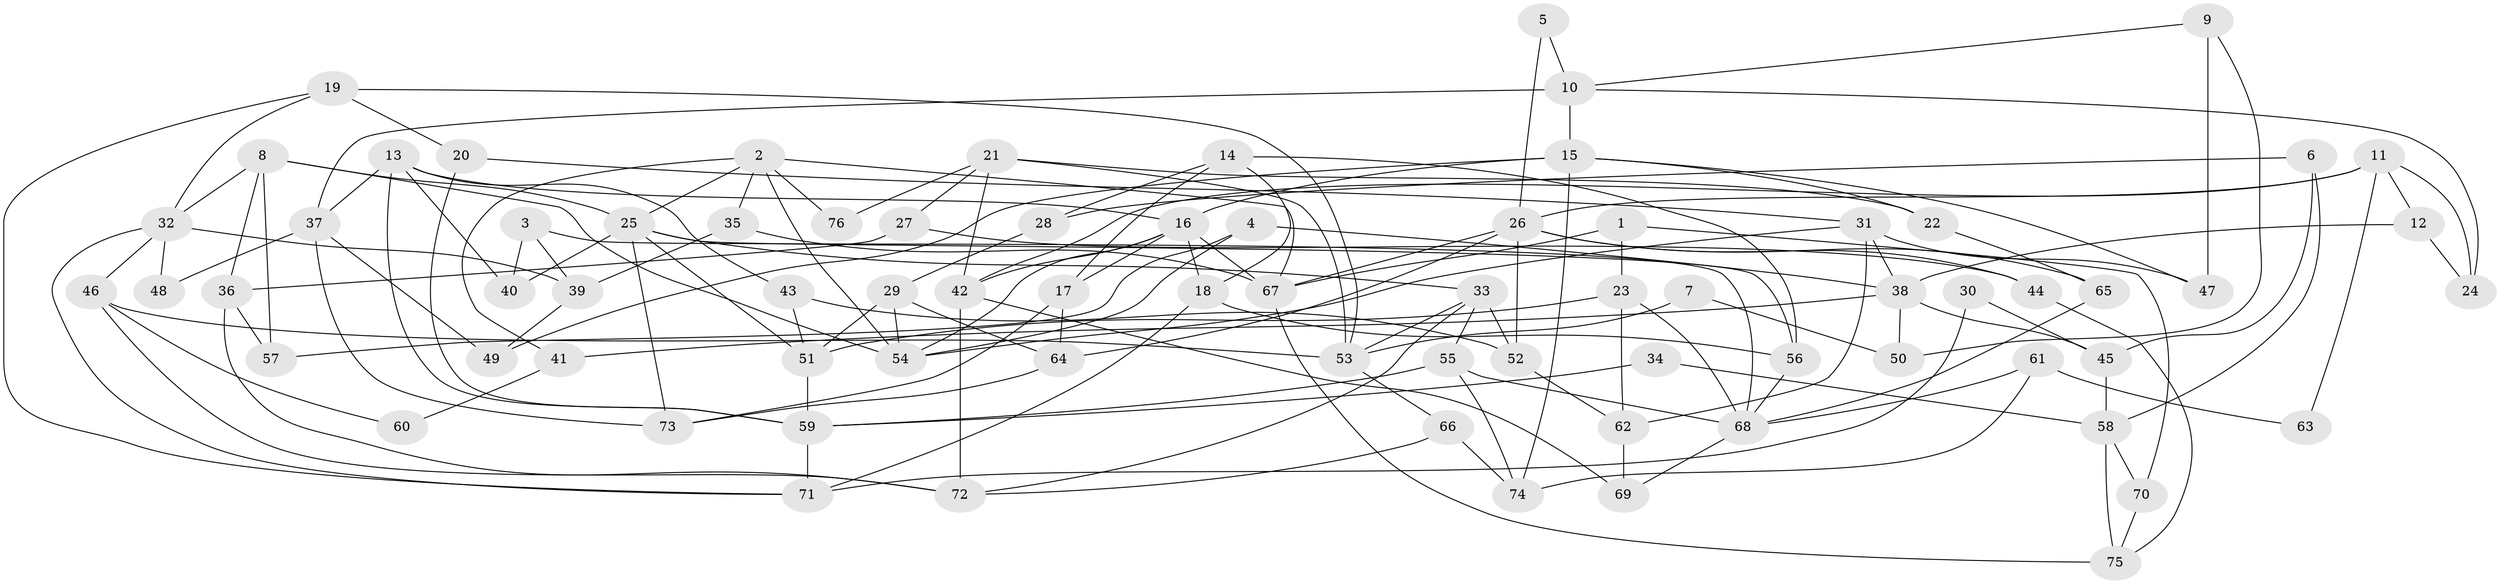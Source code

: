 // coarse degree distribution, {4: 0.1935483870967742, 8: 0.0967741935483871, 9: 0.06451612903225806, 6: 0.0967741935483871, 7: 0.0967741935483871, 5: 0.0967741935483871, 10: 0.06451612903225806, 3: 0.16129032258064516, 2: 0.0967741935483871, 11: 0.03225806451612903}
// Generated by graph-tools (version 1.1) at 2025/51/03/04/25 22:51:08]
// undirected, 76 vertices, 152 edges
graph export_dot {
  node [color=gray90,style=filled];
  1;
  2;
  3;
  4;
  5;
  6;
  7;
  8;
  9;
  10;
  11;
  12;
  13;
  14;
  15;
  16;
  17;
  18;
  19;
  20;
  21;
  22;
  23;
  24;
  25;
  26;
  27;
  28;
  29;
  30;
  31;
  32;
  33;
  34;
  35;
  36;
  37;
  38;
  39;
  40;
  41;
  42;
  43;
  44;
  45;
  46;
  47;
  48;
  49;
  50;
  51;
  52;
  53;
  54;
  55;
  56;
  57;
  58;
  59;
  60;
  61;
  62;
  63;
  64;
  65;
  66;
  67;
  68;
  69;
  70;
  71;
  72;
  73;
  74;
  75;
  76;
  1 -- 70;
  1 -- 23;
  1 -- 67;
  2 -- 35;
  2 -- 25;
  2 -- 41;
  2 -- 54;
  2 -- 67;
  2 -- 76;
  3 -- 68;
  3 -- 40;
  3 -- 39;
  4 -- 57;
  4 -- 54;
  4 -- 38;
  5 -- 26;
  5 -- 10;
  6 -- 28;
  6 -- 45;
  6 -- 58;
  7 -- 50;
  7 -- 53;
  8 -- 54;
  8 -- 32;
  8 -- 25;
  8 -- 36;
  8 -- 57;
  9 -- 47;
  9 -- 10;
  9 -- 50;
  10 -- 24;
  10 -- 15;
  10 -- 37;
  11 -- 26;
  11 -- 42;
  11 -- 12;
  11 -- 24;
  11 -- 63;
  12 -- 38;
  12 -- 24;
  13 -- 43;
  13 -- 16;
  13 -- 37;
  13 -- 40;
  13 -- 59;
  14 -- 17;
  14 -- 18;
  14 -- 28;
  14 -- 56;
  15 -- 74;
  15 -- 16;
  15 -- 22;
  15 -- 47;
  15 -- 49;
  16 -- 18;
  16 -- 67;
  16 -- 17;
  16 -- 42;
  16 -- 54;
  17 -- 73;
  17 -- 64;
  18 -- 56;
  18 -- 71;
  19 -- 71;
  19 -- 20;
  19 -- 32;
  19 -- 53;
  20 -- 59;
  20 -- 31;
  21 -- 22;
  21 -- 42;
  21 -- 27;
  21 -- 53;
  21 -- 76;
  22 -- 65;
  23 -- 62;
  23 -- 51;
  23 -- 68;
  25 -- 73;
  25 -- 33;
  25 -- 40;
  25 -- 51;
  25 -- 56;
  26 -- 64;
  26 -- 67;
  26 -- 44;
  26 -- 52;
  26 -- 65;
  27 -- 36;
  27 -- 44;
  28 -- 29;
  29 -- 54;
  29 -- 51;
  29 -- 64;
  30 -- 71;
  30 -- 45;
  31 -- 54;
  31 -- 62;
  31 -- 38;
  31 -- 47;
  32 -- 39;
  32 -- 46;
  32 -- 48;
  32 -- 71;
  33 -- 53;
  33 -- 52;
  33 -- 55;
  33 -- 72;
  34 -- 58;
  34 -- 59;
  35 -- 67;
  35 -- 39;
  36 -- 72;
  36 -- 57;
  37 -- 48;
  37 -- 49;
  37 -- 73;
  38 -- 41;
  38 -- 45;
  38 -- 50;
  39 -- 49;
  41 -- 60;
  42 -- 72;
  42 -- 69;
  43 -- 51;
  43 -- 52;
  44 -- 75;
  45 -- 58;
  46 -- 53;
  46 -- 60;
  46 -- 72;
  51 -- 59;
  52 -- 62;
  53 -- 66;
  55 -- 68;
  55 -- 59;
  55 -- 74;
  56 -- 68;
  58 -- 75;
  58 -- 70;
  59 -- 71;
  61 -- 68;
  61 -- 74;
  61 -- 63;
  62 -- 69;
  64 -- 73;
  65 -- 68;
  66 -- 72;
  66 -- 74;
  67 -- 75;
  68 -- 69;
  70 -- 75;
}
